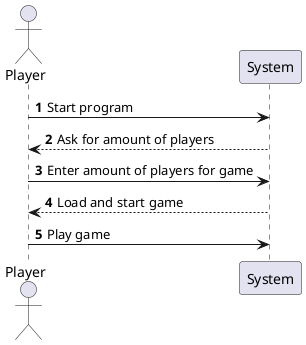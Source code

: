 @startuml
'https://plantuml.com/sequence-diagram

autonumber

Actor Player
Participant System

Player -> System: Start program
System --> Player: Ask for amount of players
Player -> System: Enter amount of players for game
System --> Player: Load and start game
Player -> System: Play game


@enduml